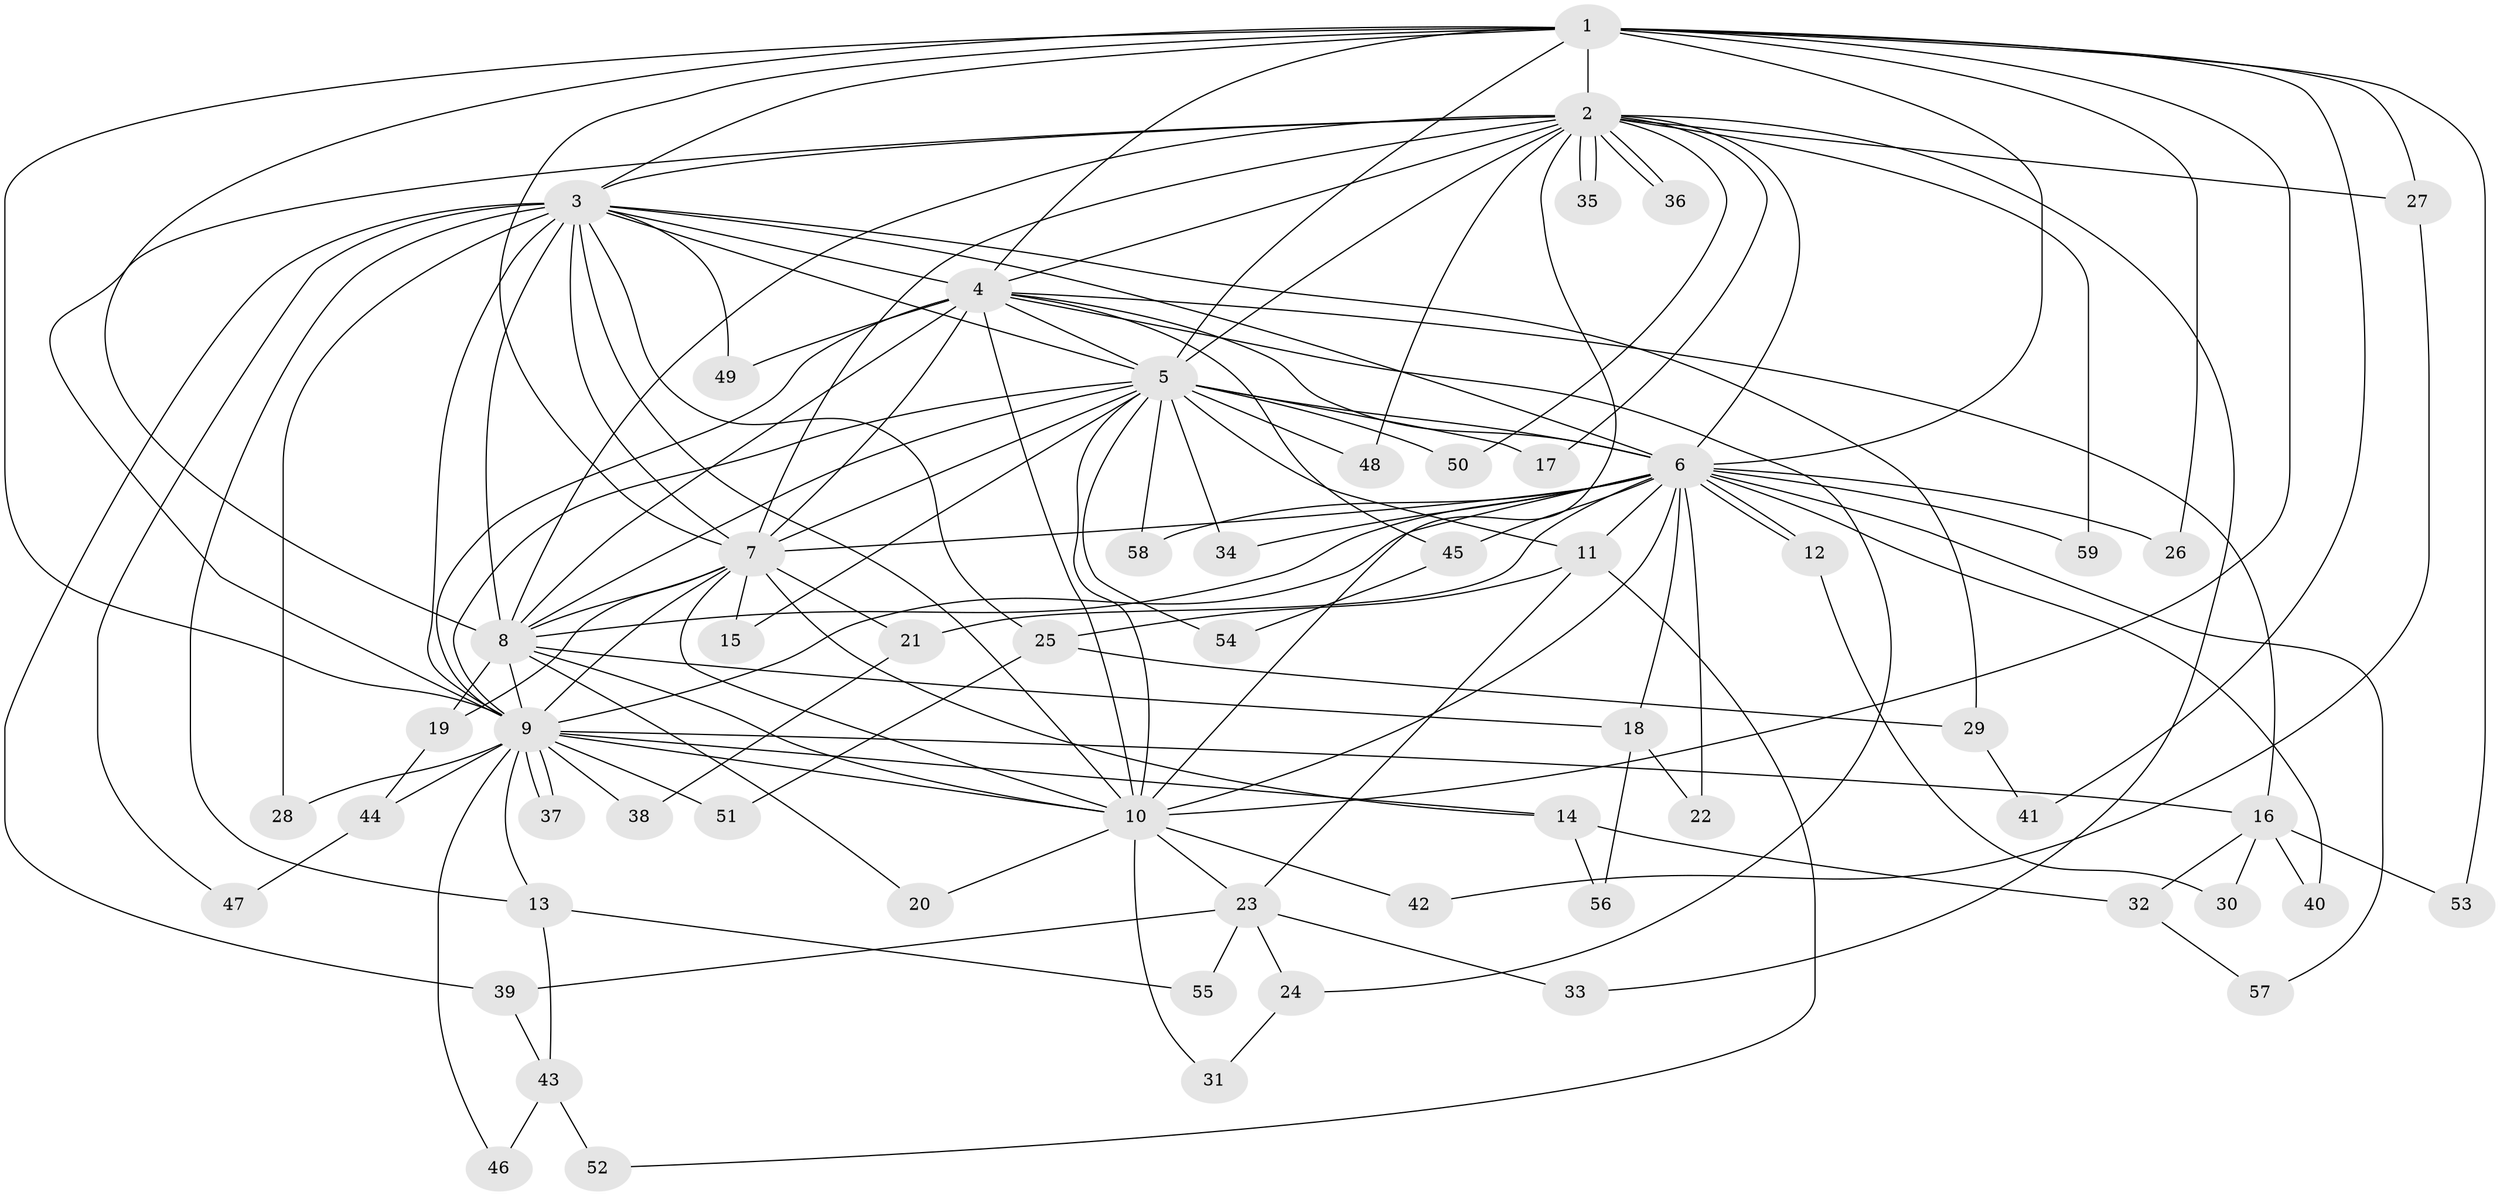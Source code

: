 // Generated by graph-tools (version 1.1) at 2025/46/03/09/25 04:46:18]
// undirected, 59 vertices, 143 edges
graph export_dot {
graph [start="1"]
  node [color=gray90,style=filled];
  1;
  2;
  3;
  4;
  5;
  6;
  7;
  8;
  9;
  10;
  11;
  12;
  13;
  14;
  15;
  16;
  17;
  18;
  19;
  20;
  21;
  22;
  23;
  24;
  25;
  26;
  27;
  28;
  29;
  30;
  31;
  32;
  33;
  34;
  35;
  36;
  37;
  38;
  39;
  40;
  41;
  42;
  43;
  44;
  45;
  46;
  47;
  48;
  49;
  50;
  51;
  52;
  53;
  54;
  55;
  56;
  57;
  58;
  59;
  1 -- 2;
  1 -- 3;
  1 -- 4;
  1 -- 5;
  1 -- 6;
  1 -- 7;
  1 -- 8;
  1 -- 9;
  1 -- 10;
  1 -- 26;
  1 -- 27;
  1 -- 41;
  1 -- 53;
  2 -- 3;
  2 -- 4;
  2 -- 5;
  2 -- 6;
  2 -- 7;
  2 -- 8;
  2 -- 9;
  2 -- 10;
  2 -- 17;
  2 -- 27;
  2 -- 33;
  2 -- 35;
  2 -- 35;
  2 -- 36;
  2 -- 36;
  2 -- 48;
  2 -- 50;
  2 -- 59;
  3 -- 4;
  3 -- 5;
  3 -- 6;
  3 -- 7;
  3 -- 8;
  3 -- 9;
  3 -- 10;
  3 -- 13;
  3 -- 25;
  3 -- 28;
  3 -- 29;
  3 -- 39;
  3 -- 47;
  3 -- 49;
  4 -- 5;
  4 -- 6;
  4 -- 7;
  4 -- 8;
  4 -- 9;
  4 -- 10;
  4 -- 16;
  4 -- 24;
  4 -- 45;
  4 -- 49;
  5 -- 6;
  5 -- 7;
  5 -- 8;
  5 -- 9;
  5 -- 10;
  5 -- 11;
  5 -- 15;
  5 -- 17;
  5 -- 34;
  5 -- 48;
  5 -- 50;
  5 -- 54;
  5 -- 58;
  6 -- 7;
  6 -- 8;
  6 -- 9;
  6 -- 10;
  6 -- 11;
  6 -- 12;
  6 -- 12;
  6 -- 18;
  6 -- 21;
  6 -- 22;
  6 -- 26;
  6 -- 34;
  6 -- 40;
  6 -- 45;
  6 -- 57;
  6 -- 58;
  6 -- 59;
  7 -- 8;
  7 -- 9;
  7 -- 10;
  7 -- 14;
  7 -- 15;
  7 -- 19;
  7 -- 21;
  8 -- 9;
  8 -- 10;
  8 -- 18;
  8 -- 19;
  8 -- 20;
  9 -- 10;
  9 -- 13;
  9 -- 14;
  9 -- 16;
  9 -- 28;
  9 -- 37;
  9 -- 37;
  9 -- 38;
  9 -- 44;
  9 -- 46;
  9 -- 51;
  10 -- 20;
  10 -- 23;
  10 -- 31;
  10 -- 42;
  11 -- 23;
  11 -- 25;
  11 -- 52;
  12 -- 30;
  13 -- 43;
  13 -- 55;
  14 -- 32;
  14 -- 56;
  16 -- 30;
  16 -- 32;
  16 -- 40;
  16 -- 53;
  18 -- 22;
  18 -- 56;
  19 -- 44;
  21 -- 38;
  23 -- 24;
  23 -- 33;
  23 -- 39;
  23 -- 55;
  24 -- 31;
  25 -- 29;
  25 -- 51;
  27 -- 42;
  29 -- 41;
  32 -- 57;
  39 -- 43;
  43 -- 46;
  43 -- 52;
  44 -- 47;
  45 -- 54;
}
